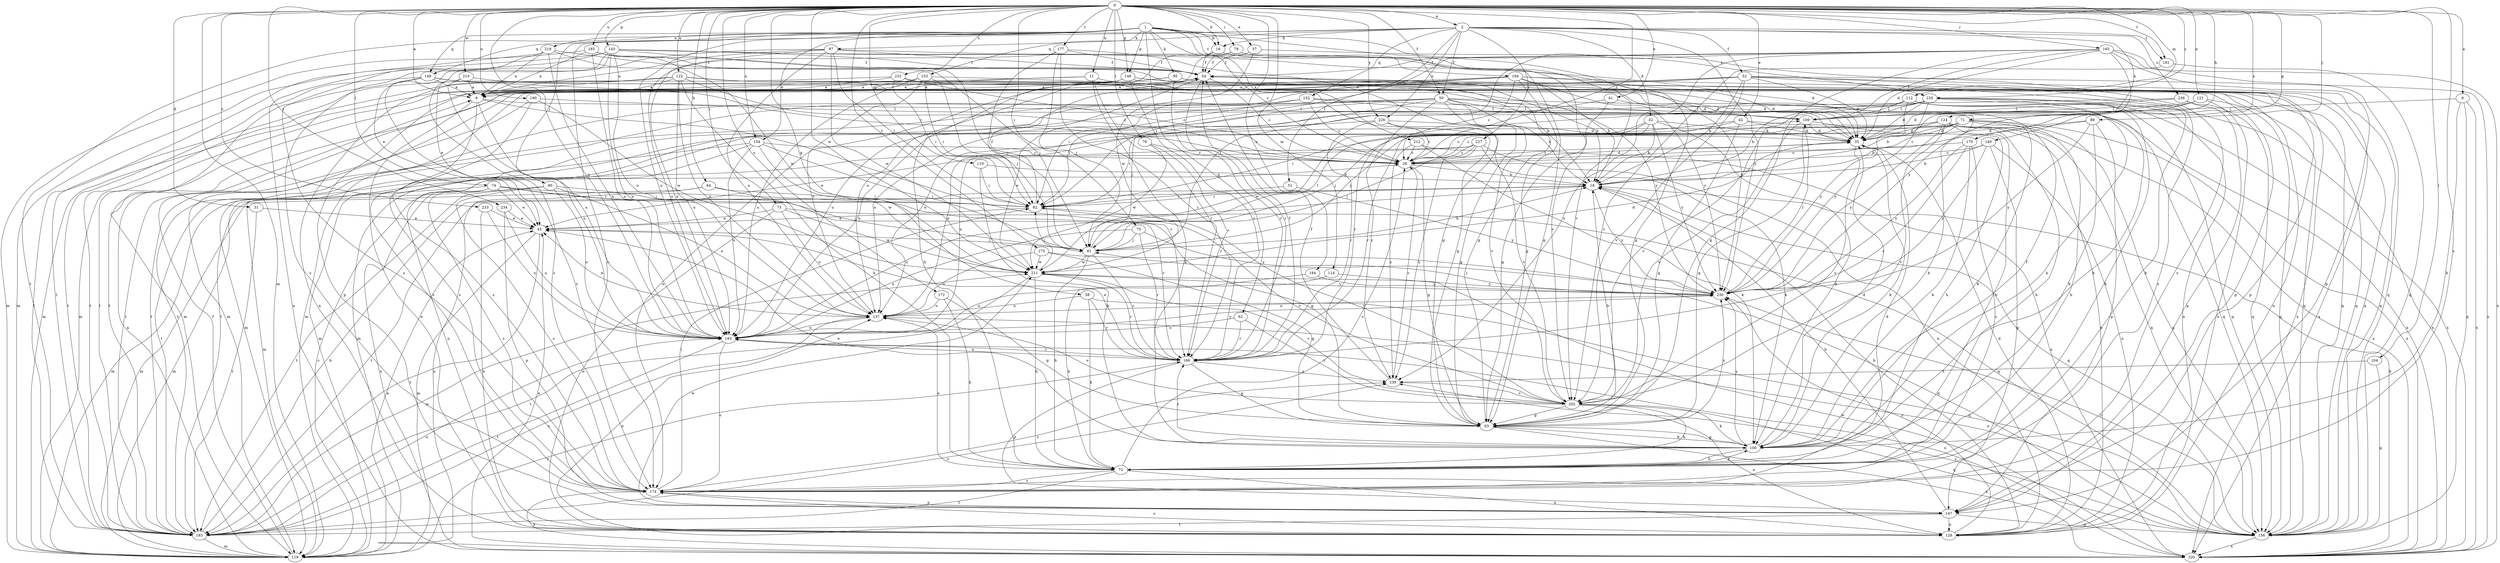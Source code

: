 strict digraph  {
0;
1;
2;
8;
9;
11;
16;
18;
26;
31;
32;
35;
37;
41;
42;
45;
50;
51;
52;
54;
58;
62;
63;
64;
71;
72;
73;
74;
75;
76;
78;
82;
86;
90;
91;
95;
97;
100;
104;
109;
110;
112;
114;
119;
121;
122;
124;
128;
134;
137;
140;
143;
146;
147;
149;
152;
153;
156;
165;
166;
170;
172;
174;
175;
177;
181;
183;
184;
185;
190;
193;
194;
202;
210;
211;
212;
219;
220;
226;
227;
230;
232;
233;
234;
235;
236;
239;
0 -> 2  [label=a];
0 -> 8  [label=a];
0 -> 9  [label=a];
0 -> 11  [label=b];
0 -> 16  [label=b];
0 -> 26  [label=c];
0 -> 31  [label=d];
0 -> 37  [label=e];
0 -> 41  [label=e];
0 -> 42  [label=e];
0 -> 50  [label=f];
0 -> 58  [label=g];
0 -> 64  [label=h];
0 -> 71  [label=h];
0 -> 73  [label=i];
0 -> 74  [label=i];
0 -> 75  [label=i];
0 -> 76  [label=i];
0 -> 78  [label=i];
0 -> 86  [label=j];
0 -> 104  [label=l];
0 -> 110  [label=m];
0 -> 112  [label=m];
0 -> 114  [label=m];
0 -> 119  [label=m];
0 -> 121  [label=n];
0 -> 122  [label=n];
0 -> 134  [label=o];
0 -> 140  [label=p];
0 -> 143  [label=p];
0 -> 146  [label=p];
0 -> 165  [label=r];
0 -> 170  [label=s];
0 -> 172  [label=s];
0 -> 174  [label=s];
0 -> 175  [label=t];
0 -> 177  [label=t];
0 -> 181  [label=t];
0 -> 184  [label=u];
0 -> 185  [label=u];
0 -> 190  [label=u];
0 -> 193  [label=u];
0 -> 210  [label=w];
0 -> 211  [label=w];
0 -> 226  [label=y];
0 -> 232  [label=z];
0 -> 233  [label=z];
0 -> 234  [label=z];
0 -> 235  [label=z];
1 -> 16  [label=b];
1 -> 26  [label=c];
1 -> 62  [label=g];
1 -> 90  [label=j];
1 -> 95  [label=k];
1 -> 97  [label=k];
1 -> 134  [label=o];
1 -> 146  [label=p];
1 -> 149  [label=q];
1 -> 174  [label=s];
1 -> 193  [label=u];
1 -> 194  [label=v];
1 -> 202  [label=v];
1 -> 212  [label=x];
1 -> 219  [label=x];
1 -> 235  [label=z];
2 -> 16  [label=b];
2 -> 32  [label=d];
2 -> 50  [label=f];
2 -> 51  [label=f];
2 -> 52  [label=f];
2 -> 124  [label=n];
2 -> 149  [label=q];
2 -> 152  [label=q];
2 -> 153  [label=q];
2 -> 181  [label=t];
2 -> 183  [label=t];
2 -> 226  [label=y];
2 -> 227  [label=y];
2 -> 230  [label=y];
2 -> 236  [label=z];
8 -> 100  [label=k];
8 -> 109  [label=l];
8 -> 156  [label=q];
8 -> 220  [label=x];
9 -> 109  [label=l];
9 -> 128  [label=n];
9 -> 166  [label=r];
9 -> 174  [label=s];
9 -> 193  [label=u];
11 -> 9  [label=a];
11 -> 100  [label=k];
11 -> 119  [label=m];
11 -> 156  [label=q];
11 -> 166  [label=r];
16 -> 54  [label=f];
16 -> 72  [label=h];
16 -> 202  [label=v];
18 -> 82  [label=i];
18 -> 156  [label=q];
18 -> 183  [label=t];
18 -> 193  [label=u];
18 -> 230  [label=y];
26 -> 18  [label=b];
26 -> 35  [label=d];
26 -> 63  [label=g];
31 -> 45  [label=e];
31 -> 183  [label=t];
32 -> 18  [label=b];
32 -> 26  [label=c];
32 -> 35  [label=d];
32 -> 100  [label=k];
32 -> 166  [label=r];
32 -> 211  [label=w];
32 -> 230  [label=y];
35 -> 26  [label=c];
35 -> 100  [label=k];
35 -> 202  [label=v];
37 -> 54  [label=f];
37 -> 174  [label=s];
37 -> 211  [label=w];
41 -> 63  [label=g];
41 -> 109  [label=l];
41 -> 211  [label=w];
42 -> 26  [label=c];
42 -> 35  [label=d];
42 -> 63  [label=g];
42 -> 72  [label=h];
42 -> 82  [label=i];
45 -> 91  [label=j];
45 -> 119  [label=m];
45 -> 183  [label=t];
50 -> 18  [label=b];
50 -> 63  [label=g];
50 -> 91  [label=j];
50 -> 100  [label=k];
50 -> 109  [label=l];
50 -> 137  [label=o];
50 -> 156  [label=q];
50 -> 174  [label=s];
50 -> 183  [label=t];
50 -> 193  [label=u];
50 -> 202  [label=v];
50 -> 239  [label=z];
51 -> 82  [label=i];
51 -> 230  [label=y];
52 -> 9  [label=a];
52 -> 18  [label=b];
52 -> 35  [label=d];
52 -> 72  [label=h];
52 -> 119  [label=m];
52 -> 156  [label=q];
52 -> 174  [label=s];
52 -> 193  [label=u];
52 -> 202  [label=v];
52 -> 220  [label=x];
54 -> 9  [label=a];
54 -> 26  [label=c];
54 -> 35  [label=d];
54 -> 166  [label=r];
54 -> 220  [label=x];
58 -> 72  [label=h];
58 -> 137  [label=o];
58 -> 156  [label=q];
58 -> 166  [label=r];
62 -> 166  [label=r];
62 -> 193  [label=u];
62 -> 202  [label=v];
63 -> 18  [label=b];
63 -> 100  [label=k];
63 -> 220  [label=x];
63 -> 230  [label=y];
64 -> 82  [label=i];
64 -> 91  [label=j];
64 -> 119  [label=m];
64 -> 220  [label=x];
71 -> 26  [label=c];
71 -> 35  [label=d];
71 -> 72  [label=h];
71 -> 82  [label=i];
71 -> 91  [label=j];
71 -> 100  [label=k];
71 -> 119  [label=m];
71 -> 156  [label=q];
71 -> 220  [label=x];
72 -> 26  [label=c];
72 -> 100  [label=k];
72 -> 128  [label=n];
72 -> 137  [label=o];
72 -> 174  [label=s];
72 -> 183  [label=t];
73 -> 45  [label=e];
73 -> 128  [label=n];
73 -> 137  [label=o];
73 -> 156  [label=q];
73 -> 211  [label=w];
74 -> 45  [label=e];
74 -> 63  [label=g];
74 -> 82  [label=i];
74 -> 119  [label=m];
74 -> 166  [label=r];
74 -> 174  [label=s];
74 -> 220  [label=x];
75 -> 91  [label=j];
75 -> 166  [label=r];
75 -> 193  [label=u];
75 -> 230  [label=y];
76 -> 26  [label=c];
76 -> 166  [label=r];
76 -> 211  [label=w];
78 -> 54  [label=f];
78 -> 63  [label=g];
78 -> 137  [label=o];
82 -> 45  [label=e];
82 -> 54  [label=f];
82 -> 202  [label=v];
86 -> 18  [label=b];
86 -> 35  [label=d];
86 -> 100  [label=k];
86 -> 147  [label=p];
86 -> 230  [label=y];
90 -> 82  [label=i];
90 -> 119  [label=m];
90 -> 137  [label=o];
90 -> 174  [label=s];
90 -> 183  [label=t];
90 -> 193  [label=u];
91 -> 18  [label=b];
91 -> 72  [label=h];
91 -> 109  [label=l];
91 -> 166  [label=r];
91 -> 211  [label=w];
95 -> 9  [label=a];
95 -> 18  [label=b];
95 -> 147  [label=p];
95 -> 166  [label=r];
95 -> 174  [label=s];
97 -> 9  [label=a];
97 -> 54  [label=f];
97 -> 82  [label=i];
97 -> 137  [label=o];
97 -> 174  [label=s];
97 -> 193  [label=u];
97 -> 211  [label=w];
97 -> 230  [label=y];
100 -> 35  [label=d];
100 -> 45  [label=e];
100 -> 54  [label=f];
100 -> 63  [label=g];
100 -> 72  [label=h];
100 -> 166  [label=r];
100 -> 230  [label=y];
104 -> 156  [label=q];
104 -> 239  [label=z];
109 -> 35  [label=d];
109 -> 63  [label=g];
109 -> 72  [label=h];
109 -> 202  [label=v];
110 -> 18  [label=b];
110 -> 82  [label=i];
110 -> 100  [label=k];
112 -> 18  [label=b];
112 -> 100  [label=k];
112 -> 109  [label=l];
112 -> 156  [label=q];
112 -> 166  [label=r];
112 -> 220  [label=x];
112 -> 230  [label=y];
114 -> 72  [label=h];
114 -> 230  [label=y];
119 -> 9  [label=a];
119 -> 26  [label=c];
119 -> 45  [label=e];
119 -> 54  [label=f];
119 -> 166  [label=r];
121 -> 18  [label=b];
121 -> 35  [label=d];
121 -> 109  [label=l];
121 -> 128  [label=n];
121 -> 156  [label=q];
122 -> 9  [label=a];
122 -> 26  [label=c];
122 -> 35  [label=d];
122 -> 63  [label=g];
122 -> 72  [label=h];
122 -> 128  [label=n];
122 -> 137  [label=o];
122 -> 147  [label=p];
122 -> 156  [label=q];
122 -> 183  [label=t];
122 -> 193  [label=u];
124 -> 35  [label=d];
124 -> 72  [label=h];
124 -> 91  [label=j];
124 -> 119  [label=m];
124 -> 128  [label=n];
124 -> 156  [label=q];
124 -> 193  [label=u];
124 -> 202  [label=v];
124 -> 220  [label=x];
124 -> 230  [label=y];
128 -> 18  [label=b];
128 -> 35  [label=d];
128 -> 137  [label=o];
128 -> 174  [label=s];
128 -> 230  [label=y];
134 -> 26  [label=c];
134 -> 91  [label=j];
134 -> 128  [label=n];
134 -> 183  [label=t];
134 -> 193  [label=u];
134 -> 211  [label=w];
137 -> 45  [label=e];
137 -> 193  [label=u];
140 -> 18  [label=b];
140 -> 26  [label=c];
140 -> 128  [label=n];
140 -> 147  [label=p];
140 -> 230  [label=y];
143 -> 35  [label=d];
143 -> 45  [label=e];
143 -> 54  [label=f];
143 -> 63  [label=g];
143 -> 91  [label=j];
143 -> 119  [label=m];
143 -> 137  [label=o];
143 -> 174  [label=s];
143 -> 193  [label=u];
143 -> 220  [label=x];
146 -> 9  [label=a];
146 -> 18  [label=b];
146 -> 119  [label=m];
146 -> 156  [label=q];
146 -> 166  [label=r];
146 -> 183  [label=t];
146 -> 230  [label=y];
147 -> 18  [label=b];
147 -> 128  [label=n];
147 -> 156  [label=q];
147 -> 183  [label=t];
147 -> 211  [label=w];
149 -> 9  [label=a];
149 -> 26  [label=c];
149 -> 119  [label=m];
149 -> 147  [label=p];
149 -> 174  [label=s];
149 -> 183  [label=t];
152 -> 26  [label=c];
152 -> 82  [label=i];
152 -> 109  [label=l];
152 -> 119  [label=m];
152 -> 183  [label=t];
152 -> 220  [label=x];
153 -> 9  [label=a];
153 -> 82  [label=i];
153 -> 91  [label=j];
153 -> 128  [label=n];
153 -> 137  [label=o];
153 -> 193  [label=u];
156 -> 137  [label=o];
156 -> 220  [label=x];
156 -> 230  [label=y];
156 -> 239  [label=z];
165 -> 35  [label=d];
165 -> 54  [label=f];
165 -> 63  [label=g];
165 -> 82  [label=i];
165 -> 91  [label=j];
165 -> 109  [label=l];
165 -> 147  [label=p];
165 -> 156  [label=q];
165 -> 220  [label=x];
165 -> 230  [label=y];
165 -> 239  [label=z];
166 -> 45  [label=e];
166 -> 54  [label=f];
166 -> 63  [label=g];
166 -> 147  [label=p];
166 -> 193  [label=u];
166 -> 239  [label=z];
170 -> 26  [label=c];
170 -> 100  [label=k];
170 -> 166  [label=r];
170 -> 174  [label=s];
170 -> 230  [label=y];
172 -> 63  [label=g];
172 -> 72  [label=h];
172 -> 137  [label=o];
174 -> 35  [label=d];
174 -> 82  [label=i];
174 -> 147  [label=p];
174 -> 220  [label=x];
174 -> 239  [label=z];
175 -> 63  [label=g];
175 -> 137  [label=o];
175 -> 156  [label=q];
175 -> 211  [label=w];
177 -> 54  [label=f];
177 -> 63  [label=g];
177 -> 82  [label=i];
177 -> 91  [label=j];
177 -> 166  [label=r];
177 -> 193  [label=u];
181 -> 156  [label=q];
181 -> 202  [label=v];
183 -> 18  [label=b];
183 -> 119  [label=m];
183 -> 137  [label=o];
183 -> 193  [label=u];
183 -> 211  [label=w];
183 -> 239  [label=z];
184 -> 193  [label=u];
184 -> 230  [label=y];
185 -> 9  [label=a];
185 -> 54  [label=f];
185 -> 63  [label=g];
185 -> 119  [label=m];
185 -> 193  [label=u];
185 -> 211  [label=w];
190 -> 109  [label=l];
190 -> 174  [label=s];
190 -> 183  [label=t];
190 -> 211  [label=w];
193 -> 166  [label=r];
193 -> 174  [label=s];
193 -> 183  [label=t];
193 -> 220  [label=x];
193 -> 230  [label=y];
194 -> 9  [label=a];
194 -> 18  [label=b];
194 -> 26  [label=c];
194 -> 35  [label=d];
194 -> 63  [label=g];
194 -> 82  [label=i];
194 -> 119  [label=m];
194 -> 183  [label=t];
194 -> 220  [label=x];
194 -> 230  [label=y];
202 -> 63  [label=g];
202 -> 72  [label=h];
202 -> 82  [label=i];
202 -> 100  [label=k];
202 -> 128  [label=n];
202 -> 137  [label=o];
202 -> 156  [label=q];
210 -> 9  [label=a];
210 -> 45  [label=e];
210 -> 156  [label=q];
210 -> 193  [label=u];
211 -> 35  [label=d];
211 -> 72  [label=h];
211 -> 82  [label=i];
211 -> 166  [label=r];
211 -> 183  [label=t];
211 -> 202  [label=v];
211 -> 230  [label=y];
212 -> 26  [label=c];
212 -> 100  [label=k];
212 -> 220  [label=x];
212 -> 239  [label=z];
219 -> 9  [label=a];
219 -> 54  [label=f];
219 -> 91  [label=j];
219 -> 174  [label=s];
219 -> 183  [label=t];
219 -> 193  [label=u];
220 -> 18  [label=b];
220 -> 45  [label=e];
220 -> 211  [label=w];
226 -> 26  [label=c];
226 -> 35  [label=d];
226 -> 137  [label=o];
226 -> 166  [label=r];
226 -> 202  [label=v];
227 -> 26  [label=c];
227 -> 45  [label=e];
227 -> 91  [label=j];
227 -> 100  [label=k];
227 -> 119  [label=m];
227 -> 128  [label=n];
227 -> 239  [label=z];
230 -> 91  [label=j];
230 -> 109  [label=l];
230 -> 137  [label=o];
232 -> 9  [label=a];
232 -> 26  [label=c];
232 -> 35  [label=d];
232 -> 82  [label=i];
232 -> 183  [label=t];
233 -> 45  [label=e];
233 -> 128  [label=n];
233 -> 193  [label=u];
234 -> 45  [label=e];
234 -> 147  [label=p];
234 -> 193  [label=u];
235 -> 35  [label=d];
235 -> 72  [label=h];
235 -> 100  [label=k];
235 -> 109  [label=l];
235 -> 128  [label=n];
235 -> 137  [label=o];
235 -> 202  [label=v];
235 -> 220  [label=x];
235 -> 230  [label=y];
236 -> 109  [label=l];
236 -> 147  [label=p];
236 -> 156  [label=q];
236 -> 183  [label=t];
239 -> 26  [label=c];
239 -> 54  [label=f];
239 -> 202  [label=v];
}
